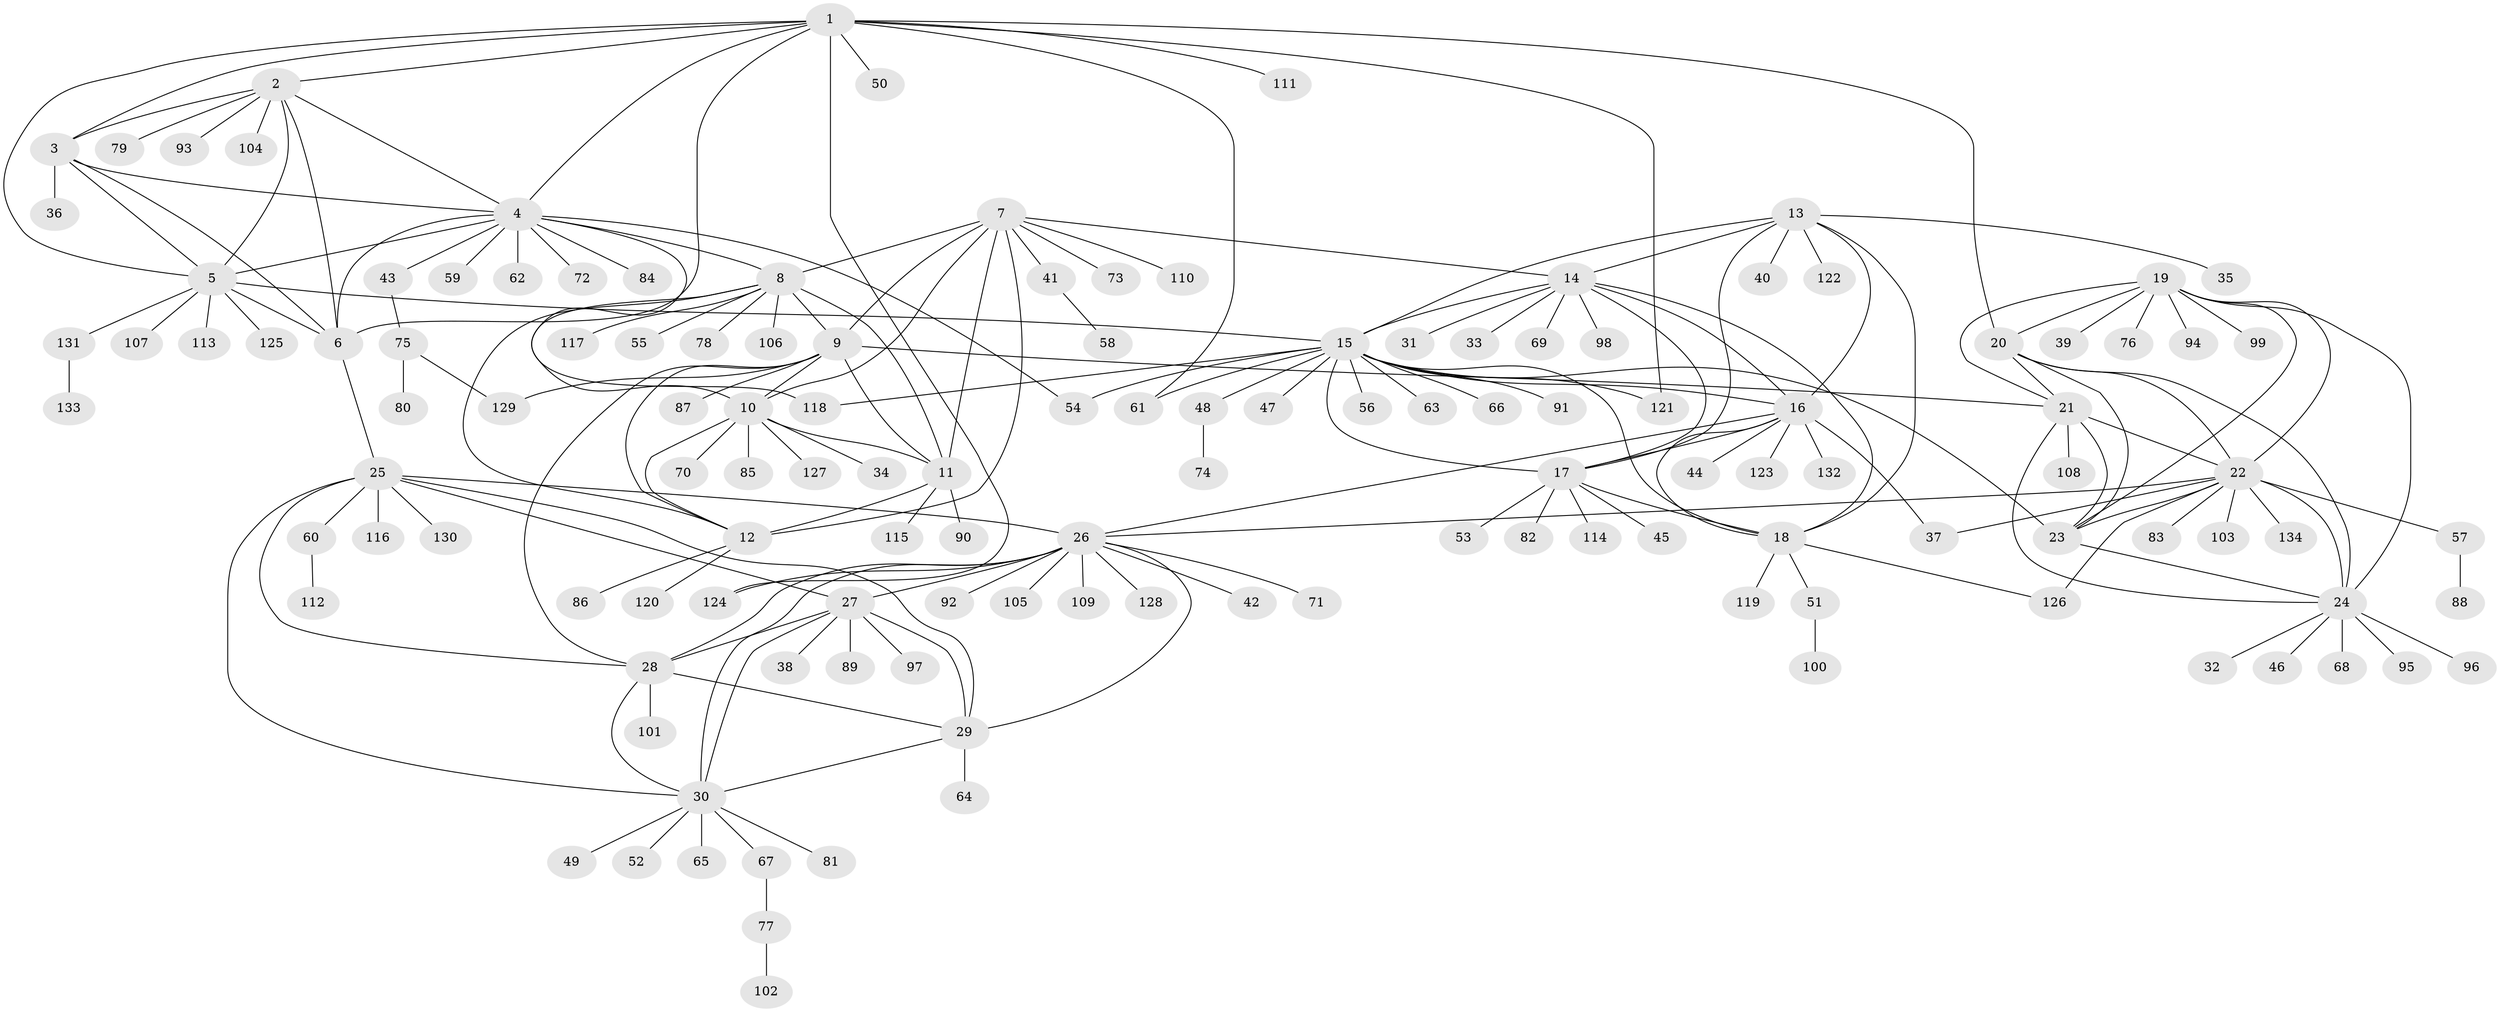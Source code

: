 // coarse degree distribution, {11: 0.03636363636363636, 6: 0.02727272727272727, 4: 0.00909090909090909, 9: 0.00909090909090909, 13: 0.00909090909090909, 8: 0.01818181818181818, 7: 0.05454545454545454, 5: 0.02727272727272727, 18: 0.00909090909090909, 10: 0.00909090909090909, 12: 0.00909090909090909, 1: 0.6636363636363637, 2: 0.11818181818181818}
// Generated by graph-tools (version 1.1) at 2025/42/03/06/25 10:42:10]
// undirected, 134 vertices, 197 edges
graph export_dot {
graph [start="1"]
  node [color=gray90,style=filled];
  1;
  2;
  3;
  4;
  5;
  6;
  7;
  8;
  9;
  10;
  11;
  12;
  13;
  14;
  15;
  16;
  17;
  18;
  19;
  20;
  21;
  22;
  23;
  24;
  25;
  26;
  27;
  28;
  29;
  30;
  31;
  32;
  33;
  34;
  35;
  36;
  37;
  38;
  39;
  40;
  41;
  42;
  43;
  44;
  45;
  46;
  47;
  48;
  49;
  50;
  51;
  52;
  53;
  54;
  55;
  56;
  57;
  58;
  59;
  60;
  61;
  62;
  63;
  64;
  65;
  66;
  67;
  68;
  69;
  70;
  71;
  72;
  73;
  74;
  75;
  76;
  77;
  78;
  79;
  80;
  81;
  82;
  83;
  84;
  85;
  86;
  87;
  88;
  89;
  90;
  91;
  92;
  93;
  94;
  95;
  96;
  97;
  98;
  99;
  100;
  101;
  102;
  103;
  104;
  105;
  106;
  107;
  108;
  109;
  110;
  111;
  112;
  113;
  114;
  115;
  116;
  117;
  118;
  119;
  120;
  121;
  122;
  123;
  124;
  125;
  126;
  127;
  128;
  129;
  130;
  131;
  132;
  133;
  134;
  1 -- 2;
  1 -- 3;
  1 -- 4;
  1 -- 5;
  1 -- 6;
  1 -- 20;
  1 -- 50;
  1 -- 61;
  1 -- 111;
  1 -- 121;
  1 -- 124;
  2 -- 3;
  2 -- 4;
  2 -- 5;
  2 -- 6;
  2 -- 79;
  2 -- 93;
  2 -- 104;
  3 -- 4;
  3 -- 5;
  3 -- 6;
  3 -- 36;
  4 -- 5;
  4 -- 6;
  4 -- 8;
  4 -- 43;
  4 -- 54;
  4 -- 59;
  4 -- 62;
  4 -- 72;
  4 -- 84;
  4 -- 118;
  5 -- 6;
  5 -- 15;
  5 -- 107;
  5 -- 113;
  5 -- 125;
  5 -- 131;
  6 -- 25;
  7 -- 8;
  7 -- 9;
  7 -- 10;
  7 -- 11;
  7 -- 12;
  7 -- 14;
  7 -- 41;
  7 -- 73;
  7 -- 110;
  8 -- 9;
  8 -- 10;
  8 -- 11;
  8 -- 12;
  8 -- 55;
  8 -- 78;
  8 -- 106;
  8 -- 117;
  9 -- 10;
  9 -- 11;
  9 -- 12;
  9 -- 21;
  9 -- 28;
  9 -- 87;
  9 -- 129;
  10 -- 11;
  10 -- 12;
  10 -- 34;
  10 -- 70;
  10 -- 85;
  10 -- 127;
  11 -- 12;
  11 -- 90;
  11 -- 115;
  12 -- 86;
  12 -- 120;
  13 -- 14;
  13 -- 15;
  13 -- 16;
  13 -- 17;
  13 -- 18;
  13 -- 35;
  13 -- 40;
  13 -- 122;
  14 -- 15;
  14 -- 16;
  14 -- 17;
  14 -- 18;
  14 -- 31;
  14 -- 33;
  14 -- 69;
  14 -- 98;
  15 -- 16;
  15 -- 17;
  15 -- 18;
  15 -- 23;
  15 -- 47;
  15 -- 48;
  15 -- 54;
  15 -- 56;
  15 -- 61;
  15 -- 63;
  15 -- 66;
  15 -- 91;
  15 -- 118;
  15 -- 121;
  16 -- 17;
  16 -- 18;
  16 -- 26;
  16 -- 37;
  16 -- 44;
  16 -- 123;
  16 -- 132;
  17 -- 18;
  17 -- 45;
  17 -- 53;
  17 -- 82;
  17 -- 114;
  18 -- 51;
  18 -- 119;
  18 -- 126;
  19 -- 20;
  19 -- 21;
  19 -- 22;
  19 -- 23;
  19 -- 24;
  19 -- 39;
  19 -- 76;
  19 -- 94;
  19 -- 99;
  20 -- 21;
  20 -- 22;
  20 -- 23;
  20 -- 24;
  21 -- 22;
  21 -- 23;
  21 -- 24;
  21 -- 108;
  22 -- 23;
  22 -- 24;
  22 -- 26;
  22 -- 37;
  22 -- 57;
  22 -- 83;
  22 -- 103;
  22 -- 126;
  22 -- 134;
  23 -- 24;
  24 -- 32;
  24 -- 46;
  24 -- 68;
  24 -- 95;
  24 -- 96;
  25 -- 26;
  25 -- 27;
  25 -- 28;
  25 -- 29;
  25 -- 30;
  25 -- 60;
  25 -- 116;
  25 -- 130;
  26 -- 27;
  26 -- 28;
  26 -- 29;
  26 -- 30;
  26 -- 42;
  26 -- 71;
  26 -- 92;
  26 -- 105;
  26 -- 109;
  26 -- 124;
  26 -- 128;
  27 -- 28;
  27 -- 29;
  27 -- 30;
  27 -- 38;
  27 -- 89;
  27 -- 97;
  28 -- 29;
  28 -- 30;
  28 -- 101;
  29 -- 30;
  29 -- 64;
  30 -- 49;
  30 -- 52;
  30 -- 65;
  30 -- 67;
  30 -- 81;
  41 -- 58;
  43 -- 75;
  48 -- 74;
  51 -- 100;
  57 -- 88;
  60 -- 112;
  67 -- 77;
  75 -- 80;
  75 -- 129;
  77 -- 102;
  131 -- 133;
}
